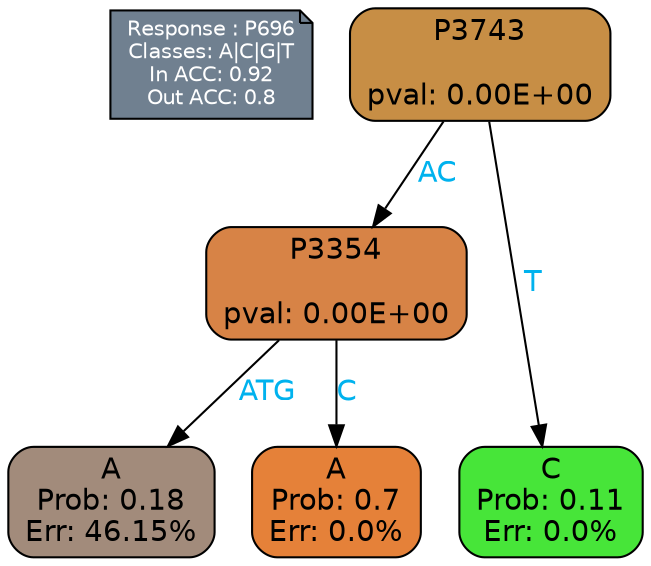 digraph Tree {
node [shape=box, style="filled, rounded", color="black", fontname=helvetica] ;
graph [ranksep=equally, splines=polylines, bgcolor=transparent, dpi=600] ;
edge [fontname=helvetica] ;
LEGEND [label="Response : P696
Classes: A|C|G|T
In ACC: 0.92
Out ACC: 0.8
",shape=note,align=left,style=filled,fillcolor="slategray",fontcolor="white",fontsize=10];1 [label="P3743

pval: 0.00E+00", fillcolor="#c78e45"] ;
2 [label="P3354

pval: 0.00E+00", fillcolor="#d78346"] ;
3 [label="A
Prob: 0.18
Err: 46.15%", fillcolor="#a28b7b"] ;
4 [label="A
Prob: 0.7
Err: 0.0%", fillcolor="#e58139"] ;
5 [label="C
Prob: 0.11
Err: 0.0%", fillcolor="#47e539"] ;
1 -> 2 [label="AC",fontcolor=deepskyblue2] ;
1 -> 5 [label="T",fontcolor=deepskyblue2] ;
2 -> 3 [label="ATG",fontcolor=deepskyblue2] ;
2 -> 4 [label="C",fontcolor=deepskyblue2] ;
{rank = same; 3;4;5;}{rank = same; LEGEND;1;}}
